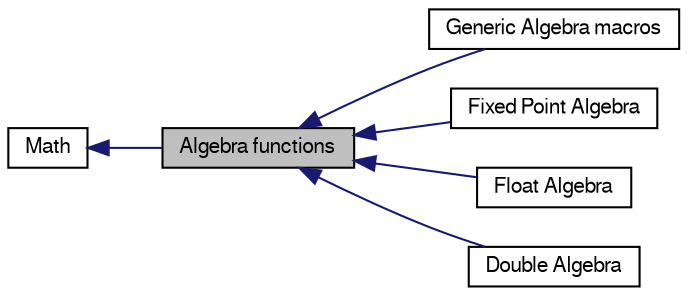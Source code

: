 digraph "Algebra functions"
{
  edge [fontname="FreeSans",fontsize="10",labelfontname="FreeSans",labelfontsize="10"];
  node [fontname="FreeSans",fontsize="10",shape=record];
  rankdir=LR;
  Node1 [label="Math",height=0.2,width=0.4,color="black", fillcolor="white", style="filled",URL="$group__math.html",tooltip="Paparazzi math functions. "];
  Node3 [label="Generic Algebra macros",height=0.2,width=0.4,color="black", fillcolor="white", style="filled",URL="$group__math__algebra__generic.html"];
  Node5 [label="Fixed Point Algebra",height=0.2,width=0.4,color="black", fillcolor="white", style="filled",URL="$group__math__algebra__int.html"];
  Node0 [label="Algebra functions",height=0.2,width=0.4,color="black", fillcolor="grey75", style="filled", fontcolor="black"];
  Node2 [label="Float Algebra",height=0.2,width=0.4,color="black", fillcolor="white", style="filled",URL="$group__math__algebra__float.html"];
  Node4 [label="Double Algebra",height=0.2,width=0.4,color="black", fillcolor="white", style="filled",URL="$group__math__algebra__double.html"];
  Node1->Node0 [shape=plaintext, color="midnightblue", dir="back", style="solid"];
  Node0->Node2 [shape=plaintext, color="midnightblue", dir="back", style="solid"];
  Node0->Node3 [shape=plaintext, color="midnightblue", dir="back", style="solid"];
  Node0->Node4 [shape=plaintext, color="midnightblue", dir="back", style="solid"];
  Node0->Node5 [shape=plaintext, color="midnightblue", dir="back", style="solid"];
}

